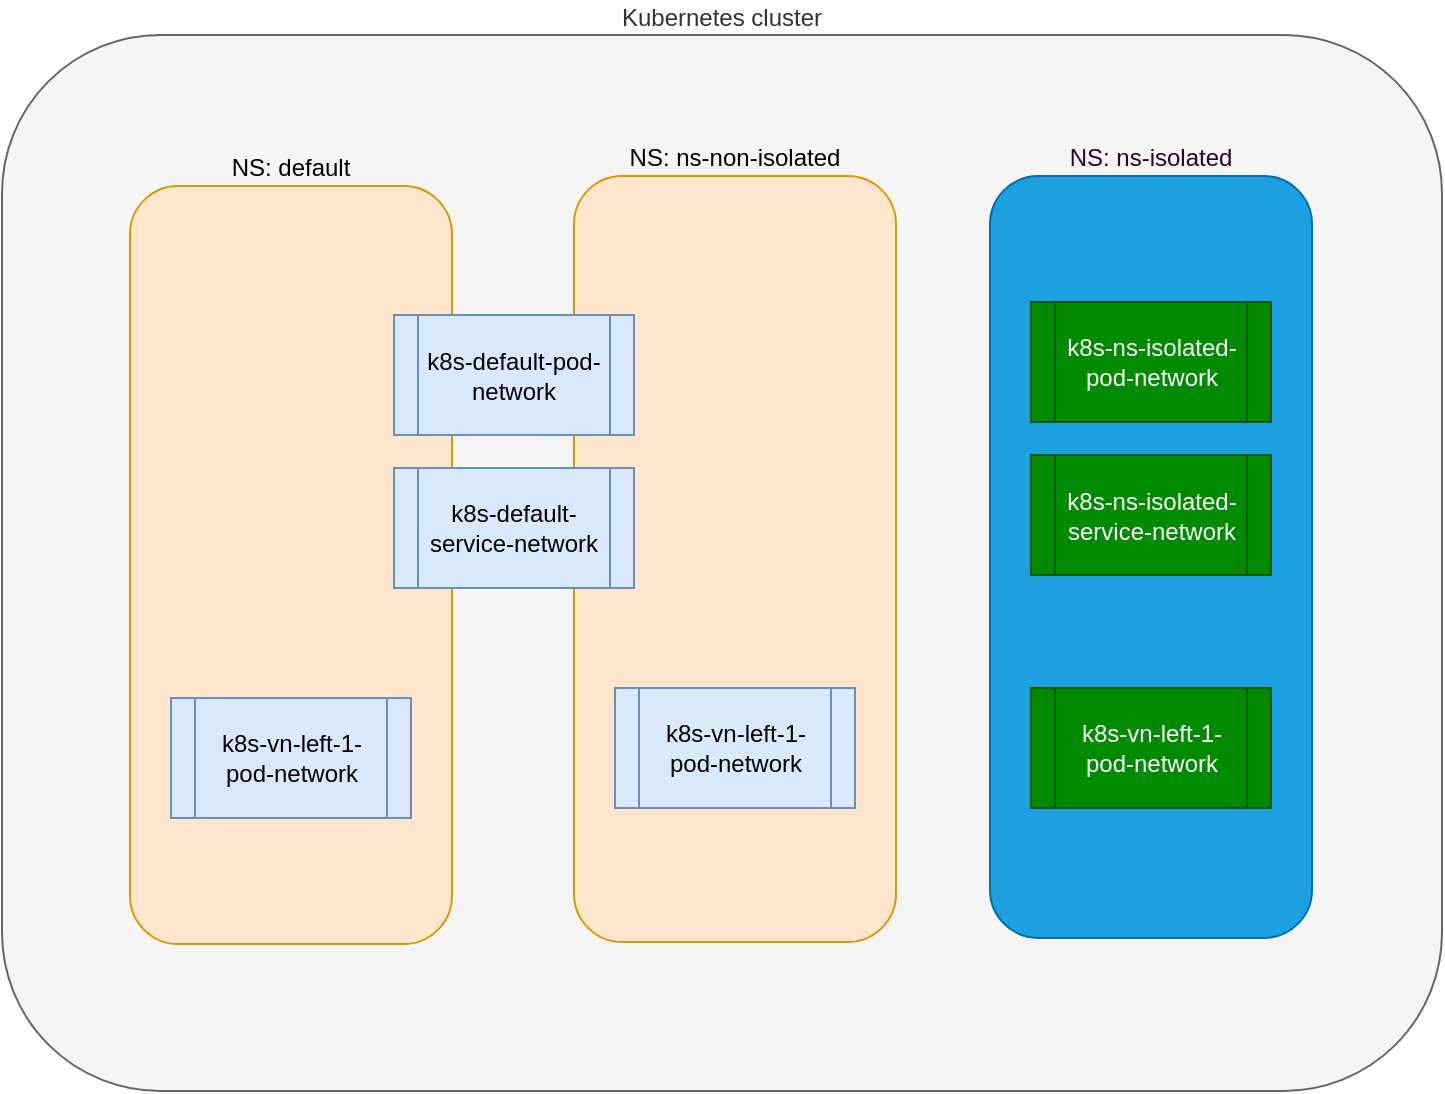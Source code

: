 <mxfile version="11.1.4" type="device"><diagram id="MEAX7VduMV3Xujvfp3zE" name="Page-1"><mxGraphModel dx="1086" dy="808" grid="0" gridSize="10" guides="1" tooltips="1" connect="1" arrows="1" fold="1" page="1" pageScale="1" pageWidth="850" pageHeight="1100" math="0" shadow="0"><root><mxCell id="0"/><mxCell id="1" parent="0"/><mxCell id="e6iDEZEzaV9Ph_Jo031i-2" value="Kubernetes cluster" style="rounded=1;whiteSpace=wrap;html=1;fillColor=#f5f5f5;strokeColor=#666666;fontColor=#333333;labelPosition=center;verticalLabelPosition=top;align=center;verticalAlign=bottom;" vertex="1" parent="1"><mxGeometry x="104" y="169.5" width="720" height="528" as="geometry"/></mxCell><mxCell id="o6BmRNPnuSy5_fViSMlF-1" value="NS: default" style="rounded=1;whiteSpace=wrap;html=1;labelPosition=center;verticalLabelPosition=top;align=center;verticalAlign=bottom;fillColor=#ffe6cc;strokeColor=#d79b00;" parent="1" vertex="1"><mxGeometry x="168" y="245" width="161" height="379" as="geometry"/></mxCell><mxCell id="o6BmRNPnuSy5_fViSMlF-3" value="k8s-vn-left-1-pod-network" style="shape=process;whiteSpace=wrap;html=1;backgroundOutline=1;fillColor=#dae8fc;strokeColor=#6c8ebf;" parent="1" vertex="1"><mxGeometry x="188.5" y="501" width="120" height="60" as="geometry"/></mxCell><mxCell id="o6BmRNPnuSy5_fViSMlF-6" value="NS: ns-non-isolated" style="rounded=1;whiteSpace=wrap;html=1;labelPosition=center;verticalLabelPosition=top;align=center;verticalAlign=bottom;fillColor=#ffe6cc;strokeColor=#d79b00;" parent="1" vertex="1"><mxGeometry x="390" y="240" width="161" height="383" as="geometry"/></mxCell><mxCell id="o6BmRNPnuSy5_fViSMlF-8" value="k8s-vn-left-1-pod-network" style="shape=process;whiteSpace=wrap;html=1;backgroundOutline=1;fillColor=#dae8fc;strokeColor=#6c8ebf;" parent="1" vertex="1"><mxGeometry x="410.5" y="496" width="120" height="60" as="geometry"/></mxCell><mxCell id="o6BmRNPnuSy5_fViSMlF-2" value="k8s-default-pod-network" style="shape=process;whiteSpace=wrap;html=1;backgroundOutline=1;fillColor=#dae8fc;strokeColor=#6c8ebf;" parent="1" vertex="1"><mxGeometry x="300" y="309.5" width="120" height="60" as="geometry"/></mxCell><mxCell id="o6BmRNPnuSy5_fViSMlF-4" value="k8s-default-service-network" style="shape=process;whiteSpace=wrap;html=1;backgroundOutline=1;fillColor=#dae8fc;strokeColor=#6c8ebf;" parent="1" vertex="1"><mxGeometry x="300" y="386" width="120" height="60" as="geometry"/></mxCell><mxCell id="o6BmRNPnuSy5_fViSMlF-11" value="&lt;font color=&quot;#33001a&quot;&gt;NS: ns-isolated&lt;/font&gt;" style="rounded=1;whiteSpace=wrap;html=1;labelPosition=center;verticalLabelPosition=top;align=center;verticalAlign=bottom;fillColor=#1ba1e2;strokeColor=#006EAF;fontColor=#ffffff;" parent="1" vertex="1"><mxGeometry x="598" y="240" width="161" height="381" as="geometry"/></mxCell><mxCell id="o6BmRNPnuSy5_fViSMlF-12" value="k8s-ns-isolated-pod-network" style="shape=process;whiteSpace=wrap;html=1;backgroundOutline=1;fillColor=#008a00;strokeColor=#005700;fontColor=#ffffff;" parent="1" vertex="1"><mxGeometry x="618.5" y="303" width="120" height="60" as="geometry"/></mxCell><mxCell id="o6BmRNPnuSy5_fViSMlF-13" value="k8s-vn-left-1-pod-network" style="shape=process;whiteSpace=wrap;html=1;backgroundOutline=1;fillColor=#008a00;strokeColor=#005700;fontColor=#ffffff;" parent="1" vertex="1"><mxGeometry x="618.5" y="496" width="120" height="60" as="geometry"/></mxCell><mxCell id="o6BmRNPnuSy5_fViSMlF-14" value="k8s-ns-isolated-service-network" style="shape=process;whiteSpace=wrap;html=1;backgroundOutline=1;fillColor=#008a00;strokeColor=#005700;fontColor=#ffffff;" parent="1" vertex="1"><mxGeometry x="618.5" y="379.5" width="120" height="60" as="geometry"/></mxCell></root></mxGraphModel></diagram></mxfile>